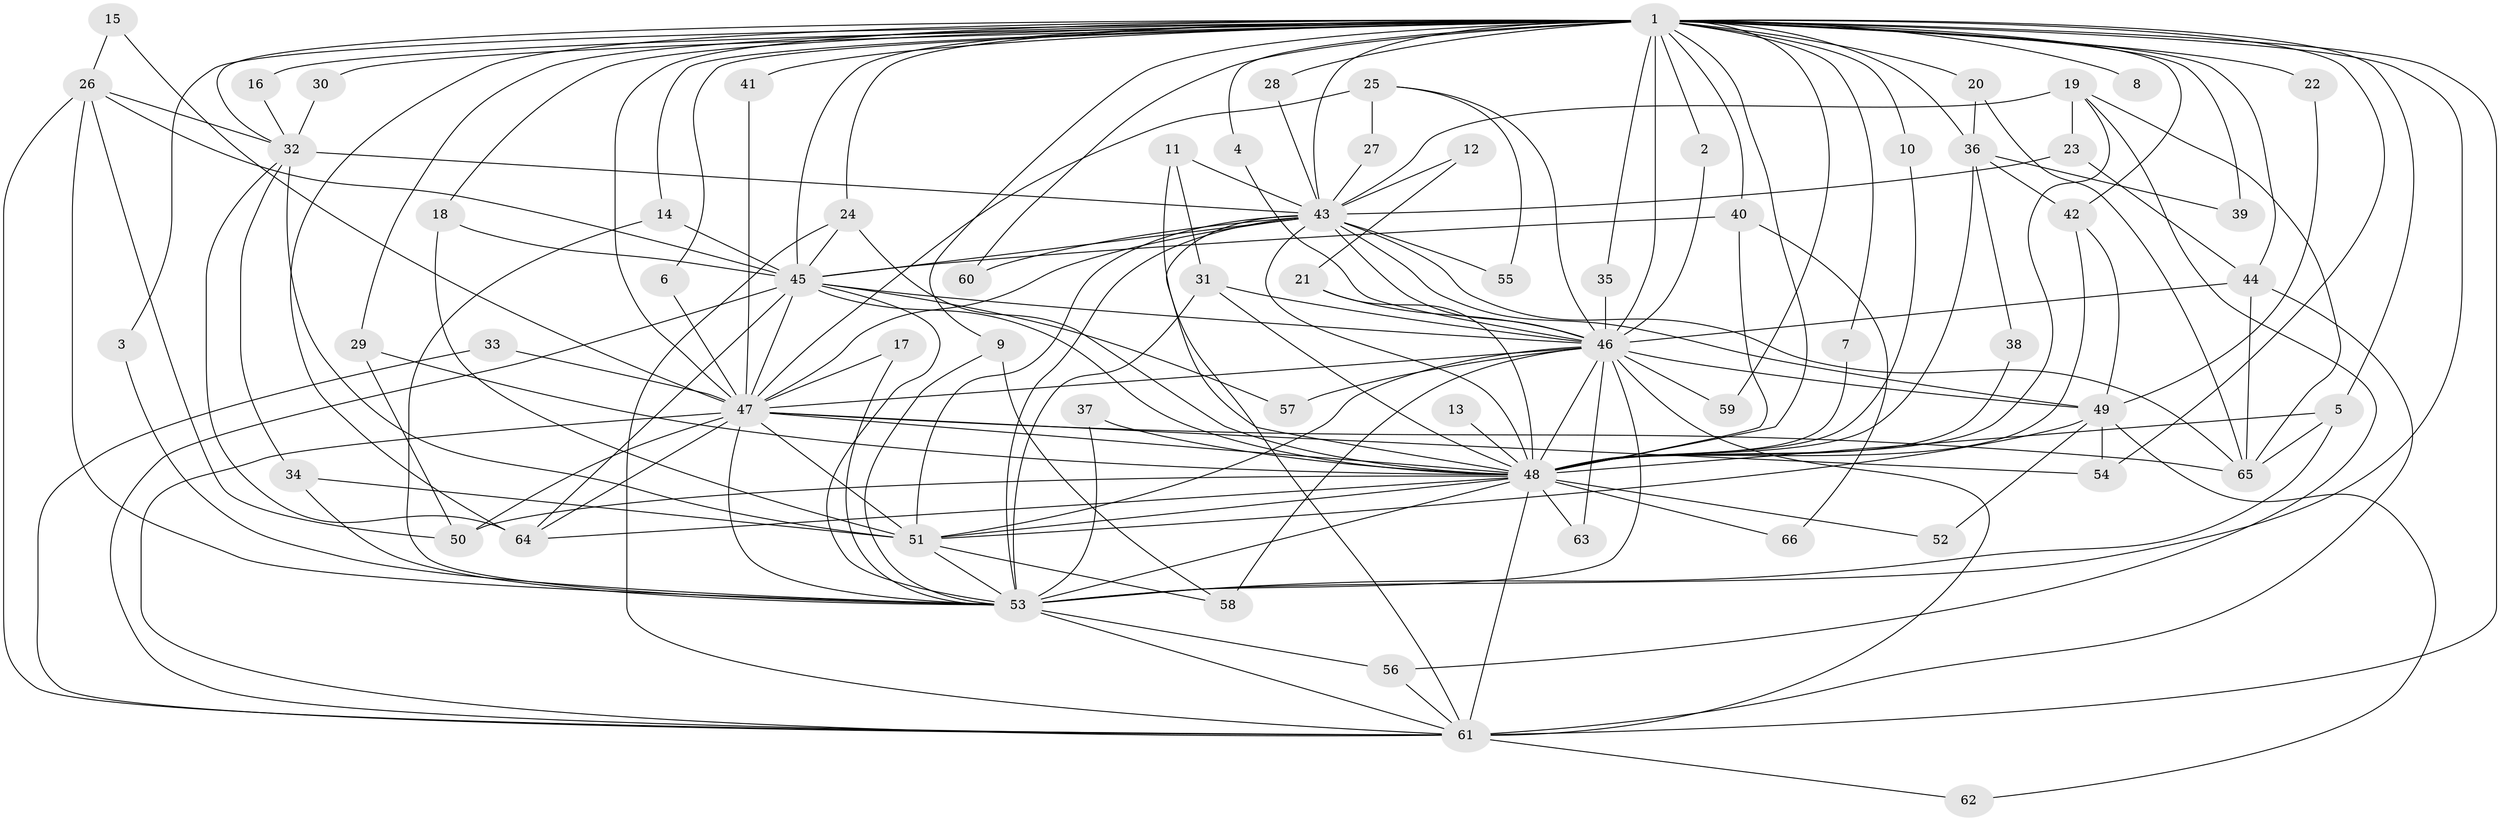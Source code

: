 // original degree distribution, {30: 0.007575757575757576, 23: 0.022727272727272728, 18: 0.007575757575757576, 26: 0.007575757575757576, 16: 0.007575757575757576, 17: 0.007575757575757576, 20: 0.007575757575757576, 36: 0.007575757575757576, 6: 0.022727272727272728, 8: 0.015151515151515152, 3: 0.20454545454545456, 5: 0.045454545454545456, 4: 0.10606060606060606, 2: 0.5227272727272727, 7: 0.007575757575757576}
// Generated by graph-tools (version 1.1) at 2025/25/03/09/25 03:25:44]
// undirected, 66 vertices, 174 edges
graph export_dot {
graph [start="1"]
  node [color=gray90,style=filled];
  1;
  2;
  3;
  4;
  5;
  6;
  7;
  8;
  9;
  10;
  11;
  12;
  13;
  14;
  15;
  16;
  17;
  18;
  19;
  20;
  21;
  22;
  23;
  24;
  25;
  26;
  27;
  28;
  29;
  30;
  31;
  32;
  33;
  34;
  35;
  36;
  37;
  38;
  39;
  40;
  41;
  42;
  43;
  44;
  45;
  46;
  47;
  48;
  49;
  50;
  51;
  52;
  53;
  54;
  55;
  56;
  57;
  58;
  59;
  60;
  61;
  62;
  63;
  64;
  65;
  66;
  1 -- 2 [weight=1.0];
  1 -- 3 [weight=1.0];
  1 -- 4 [weight=1.0];
  1 -- 5 [weight=1.0];
  1 -- 6 [weight=1.0];
  1 -- 7 [weight=1.0];
  1 -- 8 [weight=2.0];
  1 -- 9 [weight=2.0];
  1 -- 10 [weight=1.0];
  1 -- 14 [weight=1.0];
  1 -- 16 [weight=1.0];
  1 -- 18 [weight=1.0];
  1 -- 20 [weight=1.0];
  1 -- 22 [weight=3.0];
  1 -- 24 [weight=1.0];
  1 -- 28 [weight=2.0];
  1 -- 29 [weight=2.0];
  1 -- 30 [weight=1.0];
  1 -- 32 [weight=2.0];
  1 -- 35 [weight=1.0];
  1 -- 36 [weight=2.0];
  1 -- 39 [weight=1.0];
  1 -- 40 [weight=1.0];
  1 -- 41 [weight=2.0];
  1 -- 42 [weight=2.0];
  1 -- 43 [weight=3.0];
  1 -- 44 [weight=1.0];
  1 -- 45 [weight=3.0];
  1 -- 46 [weight=5.0];
  1 -- 47 [weight=5.0];
  1 -- 48 [weight=3.0];
  1 -- 53 [weight=3.0];
  1 -- 54 [weight=1.0];
  1 -- 59 [weight=1.0];
  1 -- 60 [weight=1.0];
  1 -- 61 [weight=4.0];
  1 -- 64 [weight=2.0];
  2 -- 46 [weight=1.0];
  3 -- 53 [weight=1.0];
  4 -- 46 [weight=1.0];
  5 -- 48 [weight=1.0];
  5 -- 53 [weight=1.0];
  5 -- 65 [weight=1.0];
  6 -- 47 [weight=1.0];
  7 -- 48 [weight=1.0];
  9 -- 53 [weight=1.0];
  9 -- 58 [weight=1.0];
  10 -- 48 [weight=1.0];
  11 -- 31 [weight=1.0];
  11 -- 43 [weight=1.0];
  11 -- 48 [weight=1.0];
  12 -- 21 [weight=1.0];
  12 -- 43 [weight=1.0];
  13 -- 48 [weight=1.0];
  14 -- 45 [weight=1.0];
  14 -- 53 [weight=1.0];
  15 -- 26 [weight=1.0];
  15 -- 47 [weight=1.0];
  16 -- 32 [weight=1.0];
  17 -- 47 [weight=1.0];
  17 -- 53 [weight=1.0];
  18 -- 45 [weight=1.0];
  18 -- 51 [weight=1.0];
  19 -- 23 [weight=1.0];
  19 -- 43 [weight=1.0];
  19 -- 48 [weight=1.0];
  19 -- 56 [weight=1.0];
  19 -- 65 [weight=1.0];
  20 -- 36 [weight=1.0];
  20 -- 65 [weight=1.0];
  21 -- 46 [weight=1.0];
  21 -- 48 [weight=1.0];
  22 -- 49 [weight=1.0];
  23 -- 43 [weight=2.0];
  23 -- 44 [weight=1.0];
  24 -- 45 [weight=1.0];
  24 -- 48 [weight=1.0];
  24 -- 61 [weight=1.0];
  25 -- 27 [weight=1.0];
  25 -- 46 [weight=1.0];
  25 -- 47 [weight=2.0];
  25 -- 55 [weight=1.0];
  26 -- 32 [weight=1.0];
  26 -- 45 [weight=1.0];
  26 -- 50 [weight=1.0];
  26 -- 53 [weight=1.0];
  26 -- 61 [weight=1.0];
  27 -- 43 [weight=1.0];
  28 -- 43 [weight=1.0];
  29 -- 48 [weight=1.0];
  29 -- 50 [weight=1.0];
  30 -- 32 [weight=1.0];
  31 -- 46 [weight=1.0];
  31 -- 48 [weight=1.0];
  31 -- 53 [weight=1.0];
  32 -- 34 [weight=1.0];
  32 -- 43 [weight=1.0];
  32 -- 51 [weight=1.0];
  32 -- 64 [weight=1.0];
  33 -- 47 [weight=1.0];
  33 -- 61 [weight=1.0];
  34 -- 51 [weight=1.0];
  34 -- 53 [weight=1.0];
  35 -- 46 [weight=2.0];
  36 -- 38 [weight=1.0];
  36 -- 39 [weight=2.0];
  36 -- 42 [weight=1.0];
  36 -- 48 [weight=1.0];
  37 -- 48 [weight=2.0];
  37 -- 53 [weight=1.0];
  38 -- 48 [weight=1.0];
  40 -- 45 [weight=1.0];
  40 -- 48 [weight=2.0];
  40 -- 66 [weight=1.0];
  41 -- 47 [weight=1.0];
  42 -- 48 [weight=1.0];
  42 -- 49 [weight=1.0];
  43 -- 45 [weight=2.0];
  43 -- 46 [weight=1.0];
  43 -- 47 [weight=1.0];
  43 -- 48 [weight=2.0];
  43 -- 49 [weight=1.0];
  43 -- 51 [weight=1.0];
  43 -- 53 [weight=1.0];
  43 -- 55 [weight=1.0];
  43 -- 60 [weight=1.0];
  43 -- 61 [weight=1.0];
  43 -- 65 [weight=1.0];
  44 -- 46 [weight=1.0];
  44 -- 61 [weight=1.0];
  44 -- 65 [weight=1.0];
  45 -- 46 [weight=1.0];
  45 -- 47 [weight=1.0];
  45 -- 48 [weight=1.0];
  45 -- 53 [weight=1.0];
  45 -- 57 [weight=1.0];
  45 -- 61 [weight=1.0];
  45 -- 64 [weight=1.0];
  46 -- 47 [weight=1.0];
  46 -- 48 [weight=2.0];
  46 -- 49 [weight=1.0];
  46 -- 51 [weight=1.0];
  46 -- 53 [weight=1.0];
  46 -- 57 [weight=1.0];
  46 -- 58 [weight=2.0];
  46 -- 59 [weight=1.0];
  46 -- 61 [weight=2.0];
  46 -- 63 [weight=1.0];
  47 -- 48 [weight=1.0];
  47 -- 50 [weight=1.0];
  47 -- 51 [weight=1.0];
  47 -- 53 [weight=1.0];
  47 -- 54 [weight=1.0];
  47 -- 61 [weight=2.0];
  47 -- 64 [weight=1.0];
  47 -- 65 [weight=1.0];
  48 -- 50 [weight=1.0];
  48 -- 51 [weight=1.0];
  48 -- 52 [weight=1.0];
  48 -- 53 [weight=1.0];
  48 -- 61 [weight=1.0];
  48 -- 63 [weight=1.0];
  48 -- 64 [weight=1.0];
  48 -- 66 [weight=1.0];
  49 -- 51 [weight=1.0];
  49 -- 52 [weight=1.0];
  49 -- 54 [weight=1.0];
  49 -- 62 [weight=1.0];
  51 -- 53 [weight=1.0];
  51 -- 58 [weight=1.0];
  53 -- 56 [weight=1.0];
  53 -- 61 [weight=1.0];
  56 -- 61 [weight=1.0];
  61 -- 62 [weight=1.0];
}
